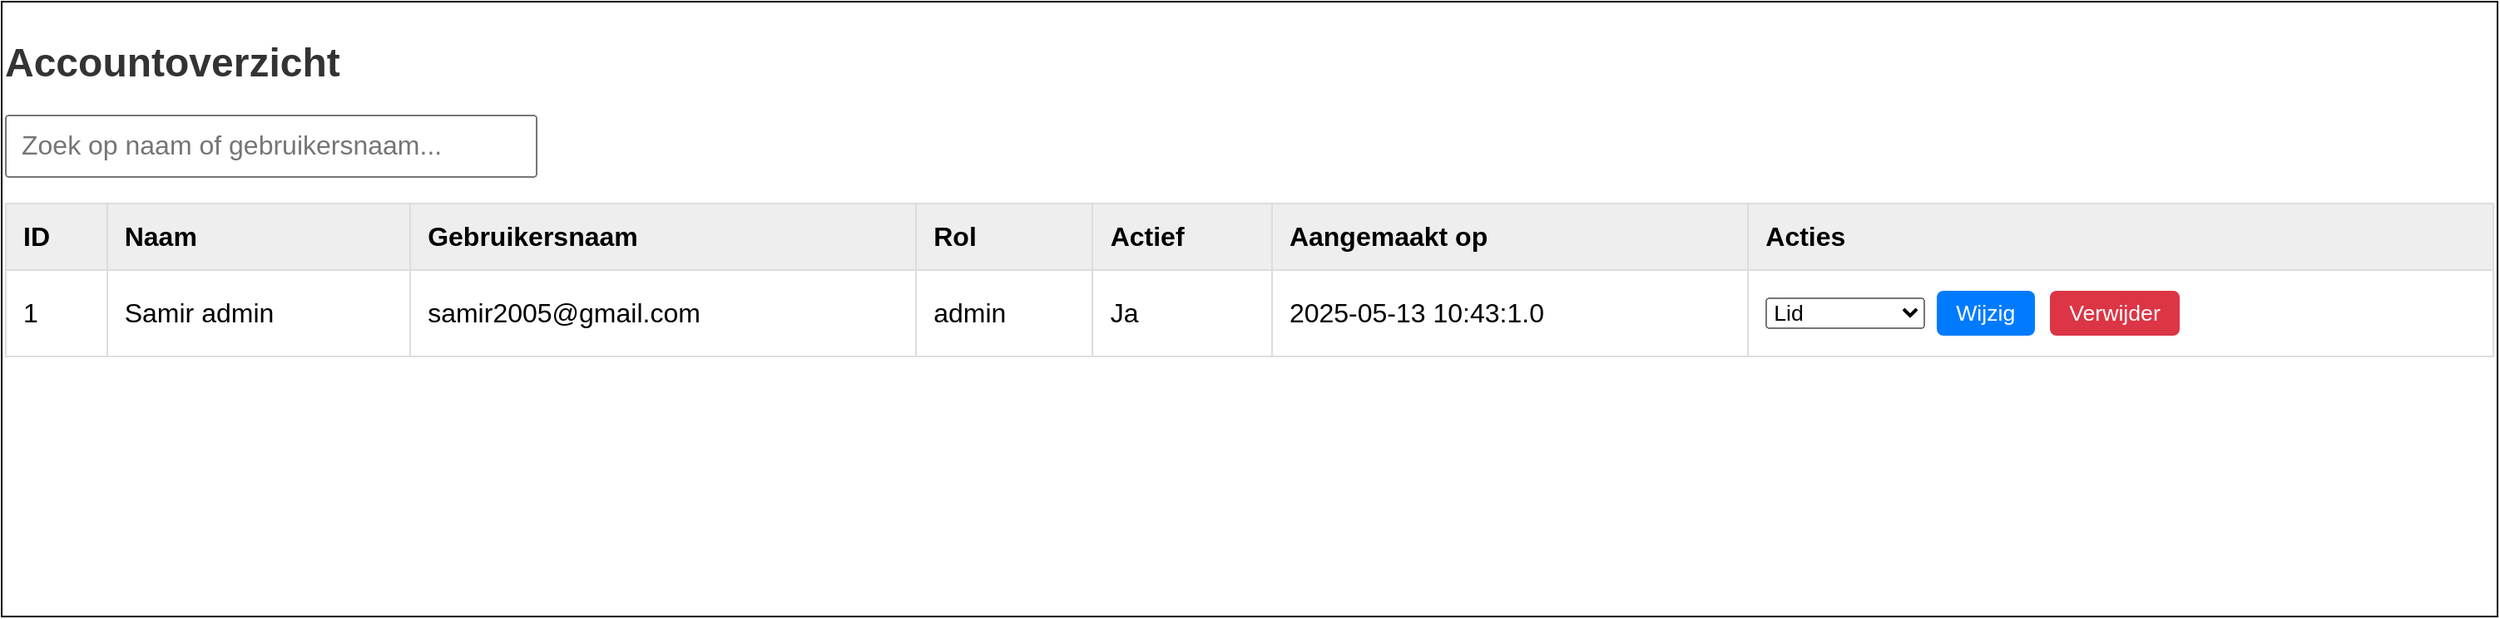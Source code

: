 <mxfile>
    <diagram id="gWXGfiudFhvckFrV3_yu" name="Page-1">
        <mxGraphModel dx="3063" dy="2709" grid="1" gridSize="10" guides="1" tooltips="1" connect="1" arrows="1" fold="1" page="1" pageScale="1" pageWidth="850" pageHeight="1100" math="0" shadow="0">
            <root>
                <mxCell id="0"/>
                <mxCell id="1" parent="0"/>
                <mxCell id="18" value="" style="rounded=0;whiteSpace=wrap;html=1;" parent="1" vertex="1">
                    <mxGeometry y="-10" width="1500" height="370" as="geometry"/>
                </mxCell>
                <UserObject label="&lt;h1 style=&quot;color: rgb(51, 51, 51); font-family: Arial, sans-serif; font-style: normal; font-variant-ligatures: normal; font-variant-caps: normal; letter-spacing: normal; orphans: 2; text-align: start; text-indent: 0px; text-transform: none; widows: 2; word-spacing: 0px; -webkit-text-stroke-width: 0px; white-space: normal; text-decoration-thickness: initial; text-decoration-style: initial; text-decoration-color: initial;&quot;&gt;Accountoverzicht&lt;/h1&gt;&lt;input type=&quot;text&quot; id=&quot;zoekInput&quot; placeholder=&quot;Zoek op naam of gebruikersnaam...&quot; style=&quot;width: 300px; padding: 8px; margin-bottom: 15px; font-size: 16px; orphans: 2; widows: 2; -webkit-text-stroke-width: 0px; white-space: normal; text-decoration-thickness: initial; text-decoration-style: initial; text-decoration-color: initial;&quot;&gt;&lt;span style=&quot;color: rgb(0, 0, 0); font-family: Arial, sans-serif; font-size: medium; font-style: normal; font-variant-ligatures: normal; font-variant-caps: normal; font-weight: 400; letter-spacing: normal; orphans: 2; text-align: start; text-indent: 0px; text-transform: none; widows: 2; word-spacing: 0px; -webkit-text-stroke-width: 0px; white-space: normal; background-color: rgb(248, 248, 248); text-decoration-thickness: initial; text-decoration-style: initial; text-decoration-color: initial; display: inline !important; float: none;&quot;&gt;&lt;/span&gt;&lt;table style=&quot;width: 1496px; border-collapse: collapse; background-color: white; color: rgb(0, 0, 0); font-family: Arial, sans-serif; font-size: medium; font-style: normal; font-variant-ligatures: normal; font-variant-caps: normal; font-weight: 400; letter-spacing: normal; orphans: 2; text-align: start; text-transform: none; widows: 2; word-spacing: 0px; -webkit-text-stroke-width: 0px; white-space: normal; text-decoration-thickness: initial; text-decoration-style: initial; text-decoration-color: initial;&quot;&gt;&lt;thead&gt;&lt;tr&gt;&lt;th style=&quot;padding: 10px; border: 1px solid rgb(221, 221, 221); text-align: left; background-color: rgb(238, 238, 238);&quot;&gt;ID&lt;/th&gt;&lt;th style=&quot;padding: 10px; border: 1px solid rgb(221, 221, 221); text-align: left; background-color: rgb(238, 238, 238);&quot;&gt;Naam&lt;/th&gt;&lt;th style=&quot;padding: 10px; border: 1px solid rgb(221, 221, 221); text-align: left; background-color: rgb(238, 238, 238);&quot;&gt;Gebruikersnaam&lt;/th&gt;&lt;th style=&quot;padding: 10px; border: 1px solid rgb(221, 221, 221); text-align: left; background-color: rgb(238, 238, 238);&quot;&gt;Rol&lt;/th&gt;&lt;th style=&quot;padding: 10px; border: 1px solid rgb(221, 221, 221); text-align: left; background-color: rgb(238, 238, 238);&quot;&gt;Actief&lt;/th&gt;&lt;th style=&quot;padding: 10px; border: 1px solid rgb(221, 221, 221); text-align: left; background-color: rgb(238, 238, 238);&quot;&gt;Aangemaakt op&lt;/th&gt;&lt;th style=&quot;padding: 10px; border: 1px solid rgb(221, 221, 221); text-align: left; background-color: rgb(238, 238, 238);&quot;&gt;Acties&lt;/th&gt;&lt;/tr&gt;&lt;/thead&gt;&lt;tbody&gt;&lt;tr&gt;&lt;td style=&quot;padding: 10px; border: 1px solid rgb(221, 221, 221); text-align: left;&quot;&gt;1&lt;/td&gt;&lt;td style=&quot;padding: 10px; border: 1px solid rgb(221, 221, 221); text-align: left;&quot;&gt;Samir admin&lt;/td&gt;&lt;td style=&quot;padding: 10px; border: 1px solid rgb(221, 221, 221); text-align: left;&quot;&gt;samir2005@gmail.com&lt;/td&gt;&lt;td style=&quot;padding: 10px; border: 1px solid rgb(221, 221, 221); text-align: left;&quot;&gt;admin&lt;/td&gt;&lt;td style=&quot;padding: 10px; border: 1px solid rgb(221, 221, 221); text-align: left;&quot;&gt;Ja&lt;/td&gt;&lt;td style=&quot;padding: 10px; border: 1px solid rgb(221, 221, 221); text-align: left;&quot;&gt;2025-05-13 10:43:1.0&lt;/td&gt;&lt;td style=&quot;padding: 10px; border: 1px solid rgb(221, 221, 221); text-align: left;&quot;&gt;&lt;select name=&quot;nieuwe_rol&quot;&gt;&amp;nbsp;&amp;nbsp; &amp;nbsp;&amp;nbsp; &amp;nbsp;&amp;nbsp; &amp;nbsp;&amp;nbsp; &amp;nbsp;&amp;nbsp; &amp;nbsp;&amp;nbsp; &amp;nbsp;&amp;nbsp; &amp;nbsp;&amp;nbsp; &amp;nbsp;&amp;nbsp; &amp;nbsp;&amp;nbsp; &amp;nbsp;&amp;nbsp; &amp;nbsp;&amp;nbsp; &amp;nbsp;&lt;option value=&quot;Lid&quot;&gt;Lid&lt;/option&gt;&amp;nbsp;&amp;nbsp; &amp;nbsp;&amp;nbsp; &amp;nbsp;&amp;nbsp; &amp;nbsp;&amp;nbsp; &amp;nbsp;&amp;nbsp; &amp;nbsp;&amp;nbsp; &amp;nbsp;&amp;nbsp; &amp;nbsp;&amp;nbsp; &amp;nbsp;&amp;nbsp; &amp;nbsp;&amp;nbsp; &amp;nbsp;&amp;nbsp; &amp;nbsp;&amp;nbsp; &amp;nbsp;&lt;option value=&quot;Medewerker&quot;&gt;Medewerker&lt;/option&gt;&amp;nbsp;&amp;nbsp; &amp;nbsp;&amp;nbsp; &amp;nbsp;&amp;nbsp; &amp;nbsp;&amp;nbsp; &amp;nbsp;&amp;nbsp; &amp;nbsp;&amp;nbsp; &amp;nbsp;&amp;nbsp; &amp;nbsp;&amp;nbsp; &amp;nbsp;&amp;nbsp; &amp;nbsp;&amp;nbsp; &amp;nbsp;&amp;nbsp; &amp;nbsp;&amp;nbsp; &amp;nbsp;&lt;option value=&quot;Admin&quot;&gt;Admin&lt;/option&gt;&amp;nbsp; &amp;nbsp;&amp;nbsp; &amp;nbsp;&amp;nbsp; &amp;nbsp;&amp;nbsp; &amp;nbsp;&amp;nbsp; &amp;nbsp;&amp;nbsp; &amp;nbsp;&amp;nbsp; &amp;nbsp;&amp;nbsp; &amp;nbsp;&amp;nbsp; &amp;nbsp;&amp;nbsp; &amp;nbsp;&amp;nbsp; &amp;nbsp;&lt;/select&gt;&lt;span&gt;&amp;nbsp;&lt;/span&gt;&lt;button type=&quot;submit&quot; name=&quot;rol_wijzigen&quot; class=&quot;actieknop wijzig-knop&quot; style=&quot;padding: 6px 12px; margin: 2px; border: none; border-radius: 4px; cursor: pointer; background-color: rgb(0, 123, 255); color: white;&quot;&gt;Wijzig&lt;/button&gt;&lt;span&gt;&amp;nbsp;&lt;/span&gt;&lt;button type=&quot;submit&quot; name=&quot;verwijderen&quot; class=&quot;actieknop verwijder-knop&quot; style=&quot;padding: 6px 12px; margin: 2px; border: none; border-radius: 4px; cursor: pointer; background-color: rgb(220, 53, 69); color: white;&quot;&gt;Verwijder&lt;/button&gt;&lt;/td&gt;&lt;/tr&gt;&lt;/tbody&gt;&lt;/table&gt;" link="&lt;h1 style=&quot;color: rgb(51, 51, 51); font-family: Arial, sans-serif; font-style: normal; font-variant-ligatures: normal; font-variant-caps: normal; letter-spacing: normal; orphans: 2; text-align: start; text-indent: 0px; text-transform: none; widows: 2; word-spacing: 0px; -webkit-text-stroke-width: 0px; white-space: normal; text-decoration-thickness: initial; text-decoration-style: initial; text-decoration-color: initial;&quot;&gt;Accountoverzicht&lt;/h1&gt;&lt;input type=&quot;text&quot; id=&quot;zoekInput&quot; placeholder=&quot;Zoek op naam of gebruikersnaam...&quot; style=&quot;width: 300px; padding: 8px; margin-bottom: 15px; font-size: 16px; orphans: 2; widows: 2; -webkit-text-stroke-width: 0px; white-space: normal; text-decoration-thickness: initial; text-decoration-style: initial; text-decoration-color: initial;&quot;&gt;&lt;span style=&quot;color: rgb(0, 0, 0); font-family: Arial, sans-serif; font-size: medium; font-style: normal; font-variant-ligatures: normal; font-variant-caps: normal; font-weight: 400; letter-spacing: normal; orphans: 2; text-align: start; text-indent: 0px; text-transform: none; widows: 2; word-spacing: 0px; -webkit-text-stroke-width: 0px; white-space: normal; background-color: rgb(248, 248, 248); text-decoration-thickness: initial; text-decoration-style: initial; text-decoration-color: initial; display: inline !important; float: none;&quot;&gt;&lt;/span&gt;&lt;table style=&quot;width: 1496px; border-collapse: collapse; background-color: white; color: rgb(0, 0, 0); font-family: Arial, sans-serif; font-size: medium; font-style: normal; font-variant-ligatures: normal; font-variant-caps: normal; font-weight: 400; letter-spacing: normal; orphans: 2; text-align: start; text-transform: none; widows: 2; word-spacing: 0px; -webkit-text-stroke-width: 0px; white-space: normal; text-decoration-thickness: initial; text-decoration-style: initial; text-decoration-color: initial;&quot;&gt;&lt;thead&gt;&lt;tr&gt;&lt;th style=&quot;padding: 10px; border: 1px solid rgb(221, 221, 221); text-align: left; background-color: rgb(238, 238, 238);&quot;&gt;ID&lt;/th&gt;&lt;th style=&quot;padding: 10px; border: 1px solid rgb(221, 221, 221); text-align: left; background-color: rgb(238, 238, 238);&quot;&gt;Naam&lt;/th&gt;&lt;th style=&quot;padding: 10px; border: 1px solid rgb(221, 221, 221); text-align: left; background-color: rgb(238, 238, 238);&quot;&gt;Gebruikersnaam&lt;/th&gt;&lt;th style=&quot;padding: 10px; border: 1px solid rgb(221, 221, 221); text-align: left; background-color: rgb(238, 238, 238);&quot;&gt;Rol&lt;/th&gt;&lt;th style=&quot;padding: 10px; border: 1px solid rgb(221, 221, 221); text-align: left; background-color: rgb(238, 238, 238);&quot;&gt;Actief&lt;/th&gt;&lt;th style=&quot;padding: 10px; border: 1px solid rgb(221, 221, 221); text-align: left; background-color: rgb(238, 238, 238);&quot;&gt;Aangemaakt op&lt;/th&gt;&lt;th style=&quot;padding: 10px; border: 1px solid rgb(221, 221, 221); text-align: left; background-color: rgb(238, 238, 238);&quot;&gt;Acties&lt;/th&gt;&lt;/tr&gt;&lt;/thead&gt;&lt;tbody&gt;&lt;tr&gt;&lt;td style=&quot;padding: 10px; border: 1px solid rgb(221, 221, 221); text-align: left;&quot;&gt;1&lt;/td&gt;&lt;td style=&quot;padding: 10px; border: 1px solid rgb(221, 221, 221); text-align: left;&quot;&gt;Samir admin&lt;/td&gt;&lt;td style=&quot;padding: 10px; border: 1px solid rgb(221, 221, 221); text-align: left;&quot;&gt;samir2005@gmail.com&lt;/td&gt;&lt;td style=&quot;padding: 10px; border: 1px solid rgb(221, 221, 221); text-align: left;&quot;&gt;admin&lt;/td&gt;&lt;td style=&quot;padding: 10px; border: 1px solid rgb(221, 221, 221); text-align: left;&quot;&gt;Ja&lt;/td&gt;&lt;td style=&quot;padding: 10px; border: 1px solid rgb(221, 221, 221); text-align: left;&quot;&gt;2025-05-13 10:43:1.0&lt;/td&gt;&lt;td style=&quot;padding: 10px; border: 1px solid rgb(221, 221, 221); text-align: left;&quot;&gt;&lt;select name=&quot;nieuwe_rol&quot;&gt;&amp;nbsp;&amp;nbsp; &amp;nbsp;&amp;nbsp; &amp;nbsp;&amp;nbsp; &amp;nbsp;&amp;nbsp; &amp;nbsp;&amp;nbsp; &amp;nbsp;&amp;nbsp; &amp;nbsp;&amp;nbsp; &amp;nbsp;&amp;nbsp; &amp;nbsp;&amp;nbsp; &amp;nbsp;&amp;nbsp; &amp;nbsp;&amp;nbsp; &amp;nbsp;&amp;nbsp; &amp;nbsp;&lt;option value=&quot;Lid&quot;&gt;Lid&lt;/option&gt;&amp;nbsp;&amp;nbsp; &amp;nbsp;&amp;nbsp; &amp;nbsp;&amp;nbsp; &amp;nbsp;&amp;nbsp; &amp;nbsp;&amp;nbsp; &amp;nbsp;&amp;nbsp; &amp;nbsp;&amp;nbsp; &amp;nbsp;&amp;nbsp; &amp;nbsp;&amp;nbsp; &amp;nbsp;&amp;nbsp; &amp;nbsp;&amp;nbsp; &amp;nbsp;&amp;nbsp; &amp;nbsp;&lt;option value=&quot;Medewerker&quot;&gt;Medewerker&lt;/option&gt;&amp;nbsp;&amp;nbsp; &amp;nbsp;&amp;nbsp; &amp;nbsp;&amp;nbsp; &amp;nbsp;&amp;nbsp; &amp;nbsp;&amp;nbsp; &amp;nbsp;&amp;nbsp; &amp;nbsp;&amp;nbsp; &amp;nbsp;&amp;nbsp; &amp;nbsp;&amp;nbsp; &amp;nbsp;&amp;nbsp; &amp;nbsp;&amp;nbsp; &amp;nbsp;&amp;nbsp; &amp;nbsp;&lt;option value=&quot;Admin&quot;&gt;Admin&lt;/option&gt;&amp;nbsp; &amp;nbsp;&amp;nbsp; &amp;nbsp;&amp;nbsp; &amp;nbsp;&amp;nbsp; &amp;nbsp;&amp;nbsp; &amp;nbsp;&amp;nbsp; &amp;nbsp;&amp;nbsp; &amp;nbsp;&amp;nbsp; &amp;nbsp;&amp;nbsp; &amp;nbsp;&amp;nbsp; &amp;nbsp;&amp;nbsp; &amp;nbsp;&lt;/select&gt;&lt;span&gt;&amp;nbsp;&lt;/span&gt;&lt;button type=&quot;submit&quot; name=&quot;rol_wijzigen&quot; class=&quot;actieknop wijzig-knop&quot; style=&quot;padding: 6px 12px; margin: 2px; border: none; border-radius: 4px; cursor: pointer; background-color: rgb(0, 123, 255); color: white;&quot;&gt;Wijzig&lt;/button&gt;&lt;span&gt;&amp;nbsp;&lt;/span&gt;&lt;button type=&quot;submit&quot; name=&quot;verwijderen&quot; class=&quot;actieknop verwijder-knop&quot; style=&quot;padding: 6px 12px; margin: 2px; border: none; border-radius: 4px; cursor: pointer; background-color: rgb(220, 53, 69); color: white;&quot;&gt;Verwijder&lt;/button&gt;&lt;/td&gt;&lt;/tr&gt;&lt;/tbody&gt;&lt;/table&gt;" id="20">
                    <mxCell style="text;whiteSpace=wrap;html=1;" vertex="1" parent="1">
                        <mxGeometry y="-10" width="1500" height="230" as="geometry"/>
                    </mxCell>
                </UserObject>
            </root>
        </mxGraphModel>
    </diagram>
</mxfile>